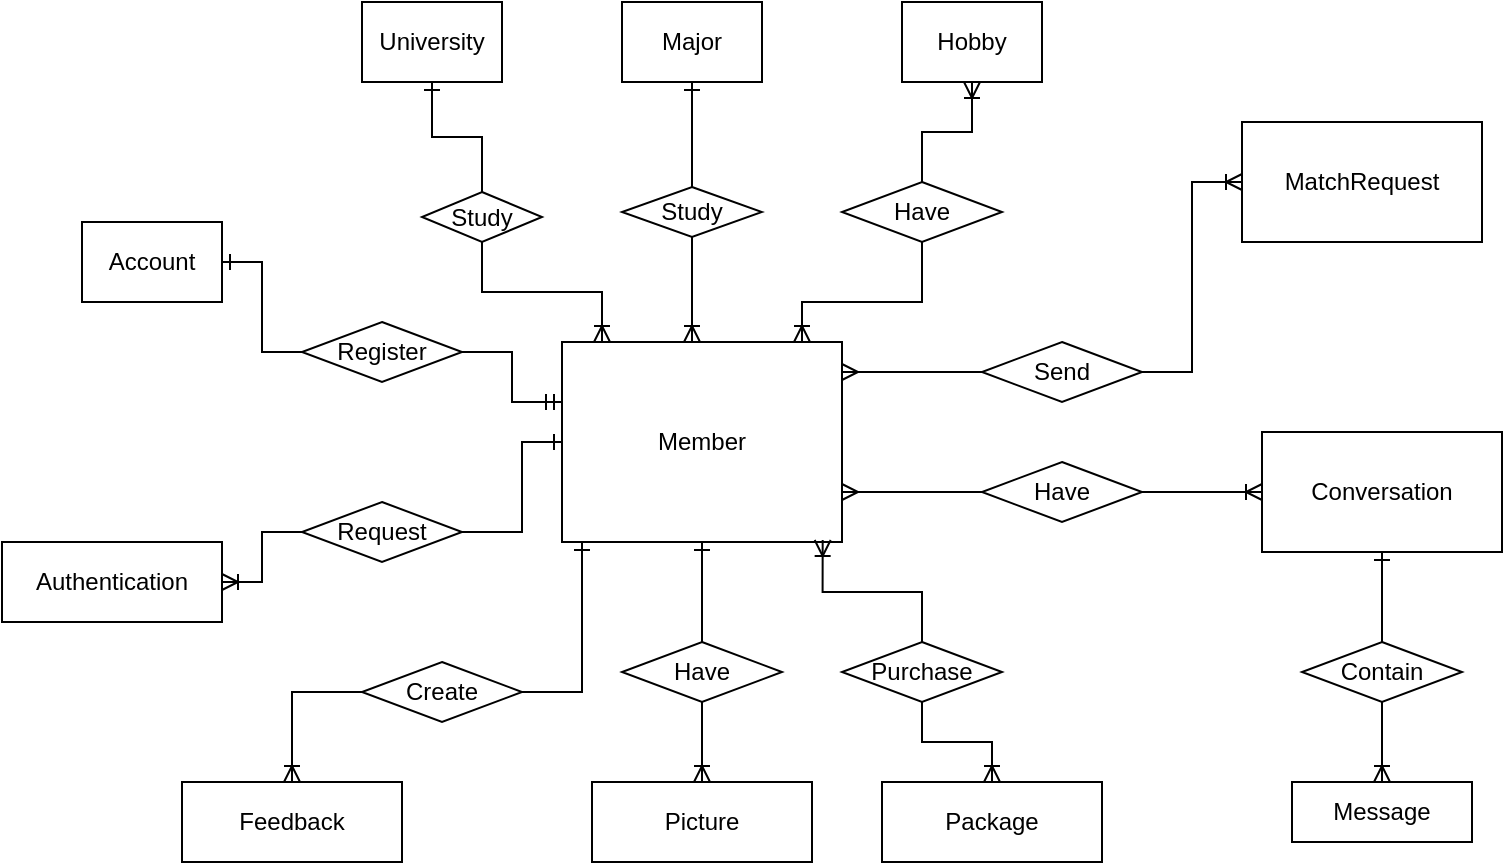 <mxfile version="24.4.6" type="device">
  <diagram id="R2lEEEUBdFMjLlhIrx00" name="Page-1">
    <mxGraphModel dx="875" dy="435" grid="1" gridSize="10" guides="1" tooltips="1" connect="1" arrows="1" fold="1" page="1" pageScale="1" pageWidth="850" pageHeight="1100" math="0" shadow="0" extFonts="Permanent Marker^https://fonts.googleapis.com/css?family=Permanent+Marker">
      <root>
        <mxCell id="0" />
        <mxCell id="1" parent="0" />
        <mxCell id="AzlFTSn7vm8nZyLhH0_s-4" value="University" style="rounded=0;whiteSpace=wrap;html=1;" parent="1" vertex="1">
          <mxGeometry x="210" y="30" width="70" height="40" as="geometry" />
        </mxCell>
        <mxCell id="AzlFTSn7vm8nZyLhH0_s-5" value="Major" style="rounded=0;whiteSpace=wrap;html=1;" parent="1" vertex="1">
          <mxGeometry x="340" y="30" width="70" height="40" as="geometry" />
        </mxCell>
        <mxCell id="AzlFTSn7vm8nZyLhH0_s-6" value="Member" style="rounded=0;whiteSpace=wrap;html=1;" parent="1" vertex="1">
          <mxGeometry x="310" y="200" width="140" height="100" as="geometry" />
        </mxCell>
        <mxCell id="AzlFTSn7vm8nZyLhH0_s-7" value="Package" style="rounded=0;whiteSpace=wrap;html=1;" parent="1" vertex="1">
          <mxGeometry x="470" y="420" width="110" height="40" as="geometry" />
        </mxCell>
        <mxCell id="AzlFTSn7vm8nZyLhH0_s-8" value="Feedback" style="rounded=0;whiteSpace=wrap;html=1;" parent="1" vertex="1">
          <mxGeometry x="120" y="420" width="110" height="40" as="geometry" />
        </mxCell>
        <mxCell id="AzlFTSn7vm8nZyLhH0_s-9" value="Message" style="rounded=0;whiteSpace=wrap;html=1;" parent="1" vertex="1">
          <mxGeometry x="675" y="420" width="90" height="30" as="geometry" />
        </mxCell>
        <mxCell id="AzlFTSn7vm8nZyLhH0_s-10" value="Conversation" style="rounded=0;whiteSpace=wrap;html=1;" parent="1" vertex="1">
          <mxGeometry x="660" y="245" width="120" height="60" as="geometry" />
        </mxCell>
        <mxCell id="AzlFTSn7vm8nZyLhH0_s-11" value="MatchRequest" style="rounded=0;whiteSpace=wrap;html=1;" parent="1" vertex="1">
          <mxGeometry x="650" y="90" width="120" height="60" as="geometry" />
        </mxCell>
        <mxCell id="AzlFTSn7vm8nZyLhH0_s-12" value="Picture" style="rounded=0;whiteSpace=wrap;html=1;" parent="1" vertex="1">
          <mxGeometry x="325" y="420" width="110" height="40" as="geometry" />
        </mxCell>
        <mxCell id="AzlFTSn7vm8nZyLhH0_s-13" value="Hobby" style="rounded=0;whiteSpace=wrap;html=1;" parent="1" vertex="1">
          <mxGeometry x="480" y="30" width="70" height="40" as="geometry" />
        </mxCell>
        <mxCell id="ArjFp5LwTvg8REBy7_0T-5" style="rounded=0;orthogonalLoop=1;jettySize=auto;html=1;exitX=1;exitY=0.5;exitDx=0;exitDy=0;entryX=0;entryY=0.5;entryDx=0;entryDy=0;startArrow=ERone;startFill=0;endArrow=none;endFill=0;edgeStyle=orthogonalEdgeStyle;" edge="1" parent="1" source="AzlFTSn7vm8nZyLhH0_s-14" target="AzlFTSn7vm8nZyLhH0_s-20">
          <mxGeometry relative="1" as="geometry" />
        </mxCell>
        <mxCell id="AzlFTSn7vm8nZyLhH0_s-14" value="Account" style="rounded=0;whiteSpace=wrap;html=1;" parent="1" vertex="1">
          <mxGeometry x="70" y="140" width="70" height="40" as="geometry" />
        </mxCell>
        <mxCell id="AzlFTSn7vm8nZyLhH0_s-15" value="Authentication" style="rounded=0;whiteSpace=wrap;html=1;" parent="1" vertex="1">
          <mxGeometry x="30" y="300" width="110" height="40" as="geometry" />
        </mxCell>
        <mxCell id="ArjFp5LwTvg8REBy7_0T-8" value="" style="edgeStyle=orthogonalEdgeStyle;rounded=0;orthogonalLoop=1;jettySize=auto;html=1;endArrow=ERone;endFill=0;" edge="1" parent="1" source="AzlFTSn7vm8nZyLhH0_s-16" target="AzlFTSn7vm8nZyLhH0_s-4">
          <mxGeometry relative="1" as="geometry" />
        </mxCell>
        <mxCell id="ArjFp5LwTvg8REBy7_0T-10" style="edgeStyle=orthogonalEdgeStyle;rounded=0;orthogonalLoop=1;jettySize=auto;html=1;exitX=0.5;exitY=1;exitDx=0;exitDy=0;endArrow=ERoneToMany;endFill=0;" edge="1" parent="1" source="AzlFTSn7vm8nZyLhH0_s-16" target="AzlFTSn7vm8nZyLhH0_s-6">
          <mxGeometry relative="1" as="geometry">
            <Array as="points">
              <mxPoint x="270" y="175" />
              <mxPoint x="330" y="175" />
            </Array>
          </mxGeometry>
        </mxCell>
        <mxCell id="AzlFTSn7vm8nZyLhH0_s-16" value="Study" style="rhombus;whiteSpace=wrap;html=1;" parent="1" vertex="1">
          <mxGeometry x="240" y="125" width="60" height="25" as="geometry" />
        </mxCell>
        <mxCell id="AzlFTSn7vm8nZyLhH0_s-27" style="edgeStyle=orthogonalEdgeStyle;rounded=0;orthogonalLoop=1;jettySize=auto;html=1;exitX=0.5;exitY=1;exitDx=0;exitDy=0;endArrow=ERoneToMany;endFill=0;" parent="1" source="AzlFTSn7vm8nZyLhH0_s-17" target="AzlFTSn7vm8nZyLhH0_s-6" edge="1">
          <mxGeometry relative="1" as="geometry">
            <Array as="points">
              <mxPoint x="375" y="170" />
              <mxPoint x="375" y="170" />
            </Array>
          </mxGeometry>
        </mxCell>
        <mxCell id="AzlFTSn7vm8nZyLhH0_s-17" value="Study" style="rhombus;whiteSpace=wrap;html=1;" parent="1" vertex="1">
          <mxGeometry x="340" y="122.5" width="70" height="25" as="geometry" />
        </mxCell>
        <mxCell id="AzlFTSn7vm8nZyLhH0_s-21" style="edgeStyle=orthogonalEdgeStyle;rounded=0;orthogonalLoop=1;jettySize=auto;html=1;exitX=0.5;exitY=0;exitDx=0;exitDy=0;startArrow=none;startFill=0;endArrow=ERoneToMany;endFill=0;" parent="1" source="AzlFTSn7vm8nZyLhH0_s-18" target="AzlFTSn7vm8nZyLhH0_s-13" edge="1">
          <mxGeometry relative="1" as="geometry" />
        </mxCell>
        <mxCell id="AzlFTSn7vm8nZyLhH0_s-22" style="rounded=0;orthogonalLoop=1;jettySize=auto;html=1;endArrow=ERoneToMany;endFill=0;edgeStyle=orthogonalEdgeStyle;startArrow=none;startFill=0;exitX=0.5;exitY=1;exitDx=0;exitDy=0;" parent="1" source="AzlFTSn7vm8nZyLhH0_s-18" target="AzlFTSn7vm8nZyLhH0_s-6" edge="1">
          <mxGeometry relative="1" as="geometry">
            <mxPoint x="510" y="190" as="sourcePoint" />
            <mxPoint x="415" y="180" as="targetPoint" />
            <Array as="points">
              <mxPoint x="490" y="180" />
              <mxPoint x="430" y="180" />
            </Array>
          </mxGeometry>
        </mxCell>
        <mxCell id="AzlFTSn7vm8nZyLhH0_s-18" value="Have" style="rhombus;whiteSpace=wrap;html=1;" parent="1" vertex="1">
          <mxGeometry x="450" y="120" width="80" height="30" as="geometry" />
        </mxCell>
        <mxCell id="ArjFp5LwTvg8REBy7_0T-15" style="edgeStyle=orthogonalEdgeStyle;rounded=0;orthogonalLoop=1;jettySize=auto;html=1;exitX=0.5;exitY=0;exitDx=0;exitDy=0;entryX=0.5;entryY=1;entryDx=0;entryDy=0;endArrow=ERone;endFill=0;" edge="1" parent="1" source="AzlFTSn7vm8nZyLhH0_s-19" target="AzlFTSn7vm8nZyLhH0_s-6">
          <mxGeometry relative="1" as="geometry" />
        </mxCell>
        <mxCell id="ArjFp5LwTvg8REBy7_0T-16" style="edgeStyle=orthogonalEdgeStyle;rounded=0;orthogonalLoop=1;jettySize=auto;html=1;exitX=0.5;exitY=1;exitDx=0;exitDy=0;endArrow=ERoneToMany;endFill=0;" edge="1" parent="1" source="AzlFTSn7vm8nZyLhH0_s-19" target="AzlFTSn7vm8nZyLhH0_s-12">
          <mxGeometry relative="1" as="geometry" />
        </mxCell>
        <mxCell id="AzlFTSn7vm8nZyLhH0_s-19" value="Have" style="rhombus;whiteSpace=wrap;html=1;" parent="1" vertex="1">
          <mxGeometry x="340" y="350" width="80" height="30" as="geometry" />
        </mxCell>
        <mxCell id="ArjFp5LwTvg8REBy7_0T-4" style="rounded=0;orthogonalLoop=1;jettySize=auto;html=1;exitX=1;exitY=0.5;exitDx=0;exitDy=0;endArrow=ERmandOne;endFill=0;edgeStyle=orthogonalEdgeStyle;" edge="1" parent="1" source="AzlFTSn7vm8nZyLhH0_s-20" target="AzlFTSn7vm8nZyLhH0_s-6">
          <mxGeometry relative="1" as="geometry">
            <Array as="points">
              <mxPoint x="285" y="205" />
              <mxPoint x="285" y="230" />
            </Array>
          </mxGeometry>
        </mxCell>
        <mxCell id="AzlFTSn7vm8nZyLhH0_s-20" value="Register" style="rhombus;whiteSpace=wrap;html=1;" parent="1" vertex="1">
          <mxGeometry x="180" y="190" width="80" height="30" as="geometry" />
        </mxCell>
        <mxCell id="AzlFTSn7vm8nZyLhH0_s-26" value="" style="endArrow=ERone;html=1;rounded=0;exitX=0.5;exitY=0;exitDx=0;exitDy=0;endFill=0;startArrow=none;startFill=0;edgeStyle=orthogonalEdgeStyle;" parent="1" source="AzlFTSn7vm8nZyLhH0_s-17" target="AzlFTSn7vm8nZyLhH0_s-5" edge="1">
          <mxGeometry width="50" height="50" relative="1" as="geometry">
            <mxPoint x="360" y="280" as="sourcePoint" />
            <mxPoint x="410" y="230" as="targetPoint" />
          </mxGeometry>
        </mxCell>
        <mxCell id="ArjFp5LwTvg8REBy7_0T-14" style="edgeStyle=orthogonalEdgeStyle;rounded=0;orthogonalLoop=1;jettySize=auto;html=1;exitX=0;exitY=0.5;exitDx=0;exitDy=0;endArrow=ERoneToMany;endFill=0;" edge="1" parent="1" source="ArjFp5LwTvg8REBy7_0T-1" target="AzlFTSn7vm8nZyLhH0_s-8">
          <mxGeometry relative="1" as="geometry" />
        </mxCell>
        <mxCell id="ArjFp5LwTvg8REBy7_0T-1" value="Create" style="rhombus;whiteSpace=wrap;html=1;" vertex="1" parent="1">
          <mxGeometry x="210" y="360" width="80" height="30" as="geometry" />
        </mxCell>
        <mxCell id="ArjFp5LwTvg8REBy7_0T-11" style="edgeStyle=orthogonalEdgeStyle;rounded=0;orthogonalLoop=1;jettySize=auto;html=1;exitX=1;exitY=0.5;exitDx=0;exitDy=0;endArrow=ERone;endFill=0;" edge="1" parent="1" source="ArjFp5LwTvg8REBy7_0T-2" target="AzlFTSn7vm8nZyLhH0_s-6">
          <mxGeometry relative="1" as="geometry">
            <Array as="points">
              <mxPoint x="290" y="295" />
              <mxPoint x="290" y="250" />
            </Array>
          </mxGeometry>
        </mxCell>
        <mxCell id="ArjFp5LwTvg8REBy7_0T-12" style="edgeStyle=orthogonalEdgeStyle;rounded=0;orthogonalLoop=1;jettySize=auto;html=1;exitX=0;exitY=0.5;exitDx=0;exitDy=0;endArrow=ERoneToMany;endFill=0;" edge="1" parent="1" source="ArjFp5LwTvg8REBy7_0T-2" target="AzlFTSn7vm8nZyLhH0_s-15">
          <mxGeometry relative="1" as="geometry" />
        </mxCell>
        <mxCell id="ArjFp5LwTvg8REBy7_0T-2" value="Request" style="rhombus;whiteSpace=wrap;html=1;" vertex="1" parent="1">
          <mxGeometry x="180" y="280" width="80" height="30" as="geometry" />
        </mxCell>
        <mxCell id="ArjFp5LwTvg8REBy7_0T-13" style="edgeStyle=orthogonalEdgeStyle;rounded=0;orthogonalLoop=1;jettySize=auto;html=1;exitX=1;exitY=0.5;exitDx=0;exitDy=0;endArrow=ERone;endFill=0;" edge="1" parent="1" source="ArjFp5LwTvg8REBy7_0T-1" target="AzlFTSn7vm8nZyLhH0_s-6">
          <mxGeometry relative="1" as="geometry">
            <Array as="points">
              <mxPoint x="320" y="375" />
            </Array>
          </mxGeometry>
        </mxCell>
        <mxCell id="ArjFp5LwTvg8REBy7_0T-19" style="edgeStyle=orthogonalEdgeStyle;rounded=0;orthogonalLoop=1;jettySize=auto;html=1;exitX=0.5;exitY=1;exitDx=0;exitDy=0;endArrow=ERoneToMany;endFill=0;" edge="1" parent="1" source="ArjFp5LwTvg8REBy7_0T-17" target="AzlFTSn7vm8nZyLhH0_s-7">
          <mxGeometry relative="1" as="geometry" />
        </mxCell>
        <mxCell id="ArjFp5LwTvg8REBy7_0T-17" value="Purchase" style="rhombus;whiteSpace=wrap;html=1;" vertex="1" parent="1">
          <mxGeometry x="450" y="350" width="80" height="30" as="geometry" />
        </mxCell>
        <mxCell id="ArjFp5LwTvg8REBy7_0T-18" style="edgeStyle=orthogonalEdgeStyle;rounded=0;orthogonalLoop=1;jettySize=auto;html=1;exitX=0.5;exitY=0;exitDx=0;exitDy=0;entryX=0.931;entryY=0.99;entryDx=0;entryDy=0;entryPerimeter=0;endArrow=ERoneToMany;endFill=0;" edge="1" parent="1" source="ArjFp5LwTvg8REBy7_0T-17" target="AzlFTSn7vm8nZyLhH0_s-6">
          <mxGeometry relative="1" as="geometry" />
        </mxCell>
        <mxCell id="ArjFp5LwTvg8REBy7_0T-22" style="edgeStyle=orthogonalEdgeStyle;rounded=0;orthogonalLoop=1;jettySize=auto;html=1;exitX=1;exitY=0.5;exitDx=0;exitDy=0;entryX=0;entryY=0.5;entryDx=0;entryDy=0;endArrow=ERoneToMany;endFill=0;" edge="1" parent="1" source="ArjFp5LwTvg8REBy7_0T-20" target="AzlFTSn7vm8nZyLhH0_s-11">
          <mxGeometry relative="1" as="geometry" />
        </mxCell>
        <mxCell id="ArjFp5LwTvg8REBy7_0T-20" value="Send" style="rhombus;whiteSpace=wrap;html=1;" vertex="1" parent="1">
          <mxGeometry x="520" y="200" width="80" height="30" as="geometry" />
        </mxCell>
        <mxCell id="ArjFp5LwTvg8REBy7_0T-21" style="edgeStyle=orthogonalEdgeStyle;rounded=0;orthogonalLoop=1;jettySize=auto;html=1;exitX=0;exitY=0.5;exitDx=0;exitDy=0;endArrow=ERmany;endFill=0;" edge="1" parent="1" source="ArjFp5LwTvg8REBy7_0T-20" target="AzlFTSn7vm8nZyLhH0_s-6">
          <mxGeometry relative="1" as="geometry">
            <Array as="points">
              <mxPoint x="460" y="215" />
              <mxPoint x="460" y="215" />
            </Array>
          </mxGeometry>
        </mxCell>
        <mxCell id="ArjFp5LwTvg8REBy7_0T-24" style="edgeStyle=orthogonalEdgeStyle;rounded=0;orthogonalLoop=1;jettySize=auto;html=1;exitX=0;exitY=0.5;exitDx=0;exitDy=0;endArrow=ERmany;endFill=0;" edge="1" parent="1" source="ArjFp5LwTvg8REBy7_0T-23" target="AzlFTSn7vm8nZyLhH0_s-6">
          <mxGeometry relative="1" as="geometry">
            <Array as="points">
              <mxPoint x="490" y="275" />
              <mxPoint x="490" y="275" />
            </Array>
          </mxGeometry>
        </mxCell>
        <mxCell id="ArjFp5LwTvg8REBy7_0T-25" style="edgeStyle=orthogonalEdgeStyle;rounded=0;orthogonalLoop=1;jettySize=auto;html=1;exitX=1;exitY=0.5;exitDx=0;exitDy=0;endArrow=ERoneToMany;endFill=0;" edge="1" parent="1" source="ArjFp5LwTvg8REBy7_0T-23" target="AzlFTSn7vm8nZyLhH0_s-10">
          <mxGeometry relative="1" as="geometry" />
        </mxCell>
        <mxCell id="ArjFp5LwTvg8REBy7_0T-23" value="Have" style="rhombus;whiteSpace=wrap;html=1;" vertex="1" parent="1">
          <mxGeometry x="520" y="260" width="80" height="30" as="geometry" />
        </mxCell>
        <mxCell id="ArjFp5LwTvg8REBy7_0T-27" style="edgeStyle=orthogonalEdgeStyle;rounded=0;orthogonalLoop=1;jettySize=auto;html=1;exitX=0.5;exitY=0;exitDx=0;exitDy=0;endArrow=ERone;endFill=0;" edge="1" parent="1" source="ArjFp5LwTvg8REBy7_0T-26" target="AzlFTSn7vm8nZyLhH0_s-10">
          <mxGeometry relative="1" as="geometry" />
        </mxCell>
        <mxCell id="ArjFp5LwTvg8REBy7_0T-28" style="edgeStyle=orthogonalEdgeStyle;rounded=0;orthogonalLoop=1;jettySize=auto;html=1;exitX=0.5;exitY=1;exitDx=0;exitDy=0;endArrow=ERoneToMany;endFill=0;" edge="1" parent="1" source="ArjFp5LwTvg8REBy7_0T-26" target="AzlFTSn7vm8nZyLhH0_s-9">
          <mxGeometry relative="1" as="geometry" />
        </mxCell>
        <mxCell id="ArjFp5LwTvg8REBy7_0T-26" value="Contain" style="rhombus;whiteSpace=wrap;html=1;" vertex="1" parent="1">
          <mxGeometry x="680" y="350" width="80" height="30" as="geometry" />
        </mxCell>
      </root>
    </mxGraphModel>
  </diagram>
</mxfile>
